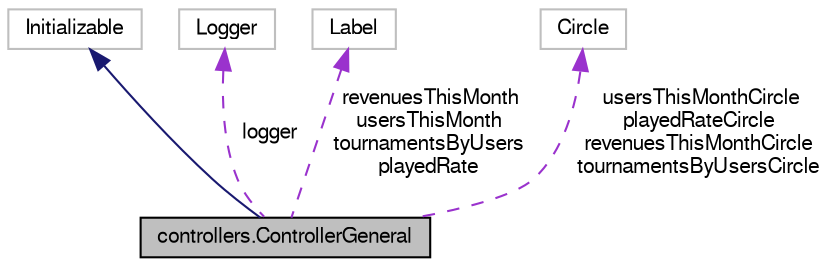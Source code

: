 digraph "controllers.ControllerGeneral"
{
  bgcolor="transparent";
  edge [fontname="FreeSans",fontsize="10",labelfontname="FreeSans",labelfontsize="10"];
  node [fontname="FreeSans",fontsize="10",shape=record];
  Node2 [label="controllers.ControllerGeneral",height=0.2,width=0.4,color="black", fillcolor="grey75", style="filled", fontcolor="black"];
  Node3 -> Node2 [dir="back",color="midnightblue",fontsize="10",style="solid",fontname="FreeSans"];
  Node3 [label="Initializable",height=0.2,width=0.4,color="grey75"];
  Node4 -> Node2 [dir="back",color="darkorchid3",fontsize="10",style="dashed",label=" logger" ,fontname="FreeSans"];
  Node4 [label="Logger",height=0.2,width=0.4,color="grey75"];
  Node5 -> Node2 [dir="back",color="darkorchid3",fontsize="10",style="dashed",label=" revenuesThisMonth\nusersThisMonth\ntournamentsByUsers\nplayedRate" ,fontname="FreeSans"];
  Node5 [label="Label",height=0.2,width=0.4,color="grey75"];
  Node6 -> Node2 [dir="back",color="darkorchid3",fontsize="10",style="dashed",label=" usersThisMonthCircle\nplayedRateCircle\nrevenuesThisMonthCircle\ntournamentsByUsersCircle" ,fontname="FreeSans"];
  Node6 [label="Circle",height=0.2,width=0.4,color="grey75"];
}
